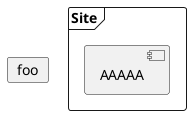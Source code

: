 {
  "sha1": "hweonpizwyfhu0d9nz7uyi39o4q2pt8",
  "insertion": {
    "when": "2024-08-30T14:59:21.272Z",
    "url": "https://github.com/plantuml/plantuml/issues/1428",
    "user": "plantuml@gmail.com"
  }
}
@startuml

rectangle BBB
frame Site {
    entity AAAA 
    component AAAAA
}

card ssd [
    foo
]

remove BBB
remove AAAA
@enduml
